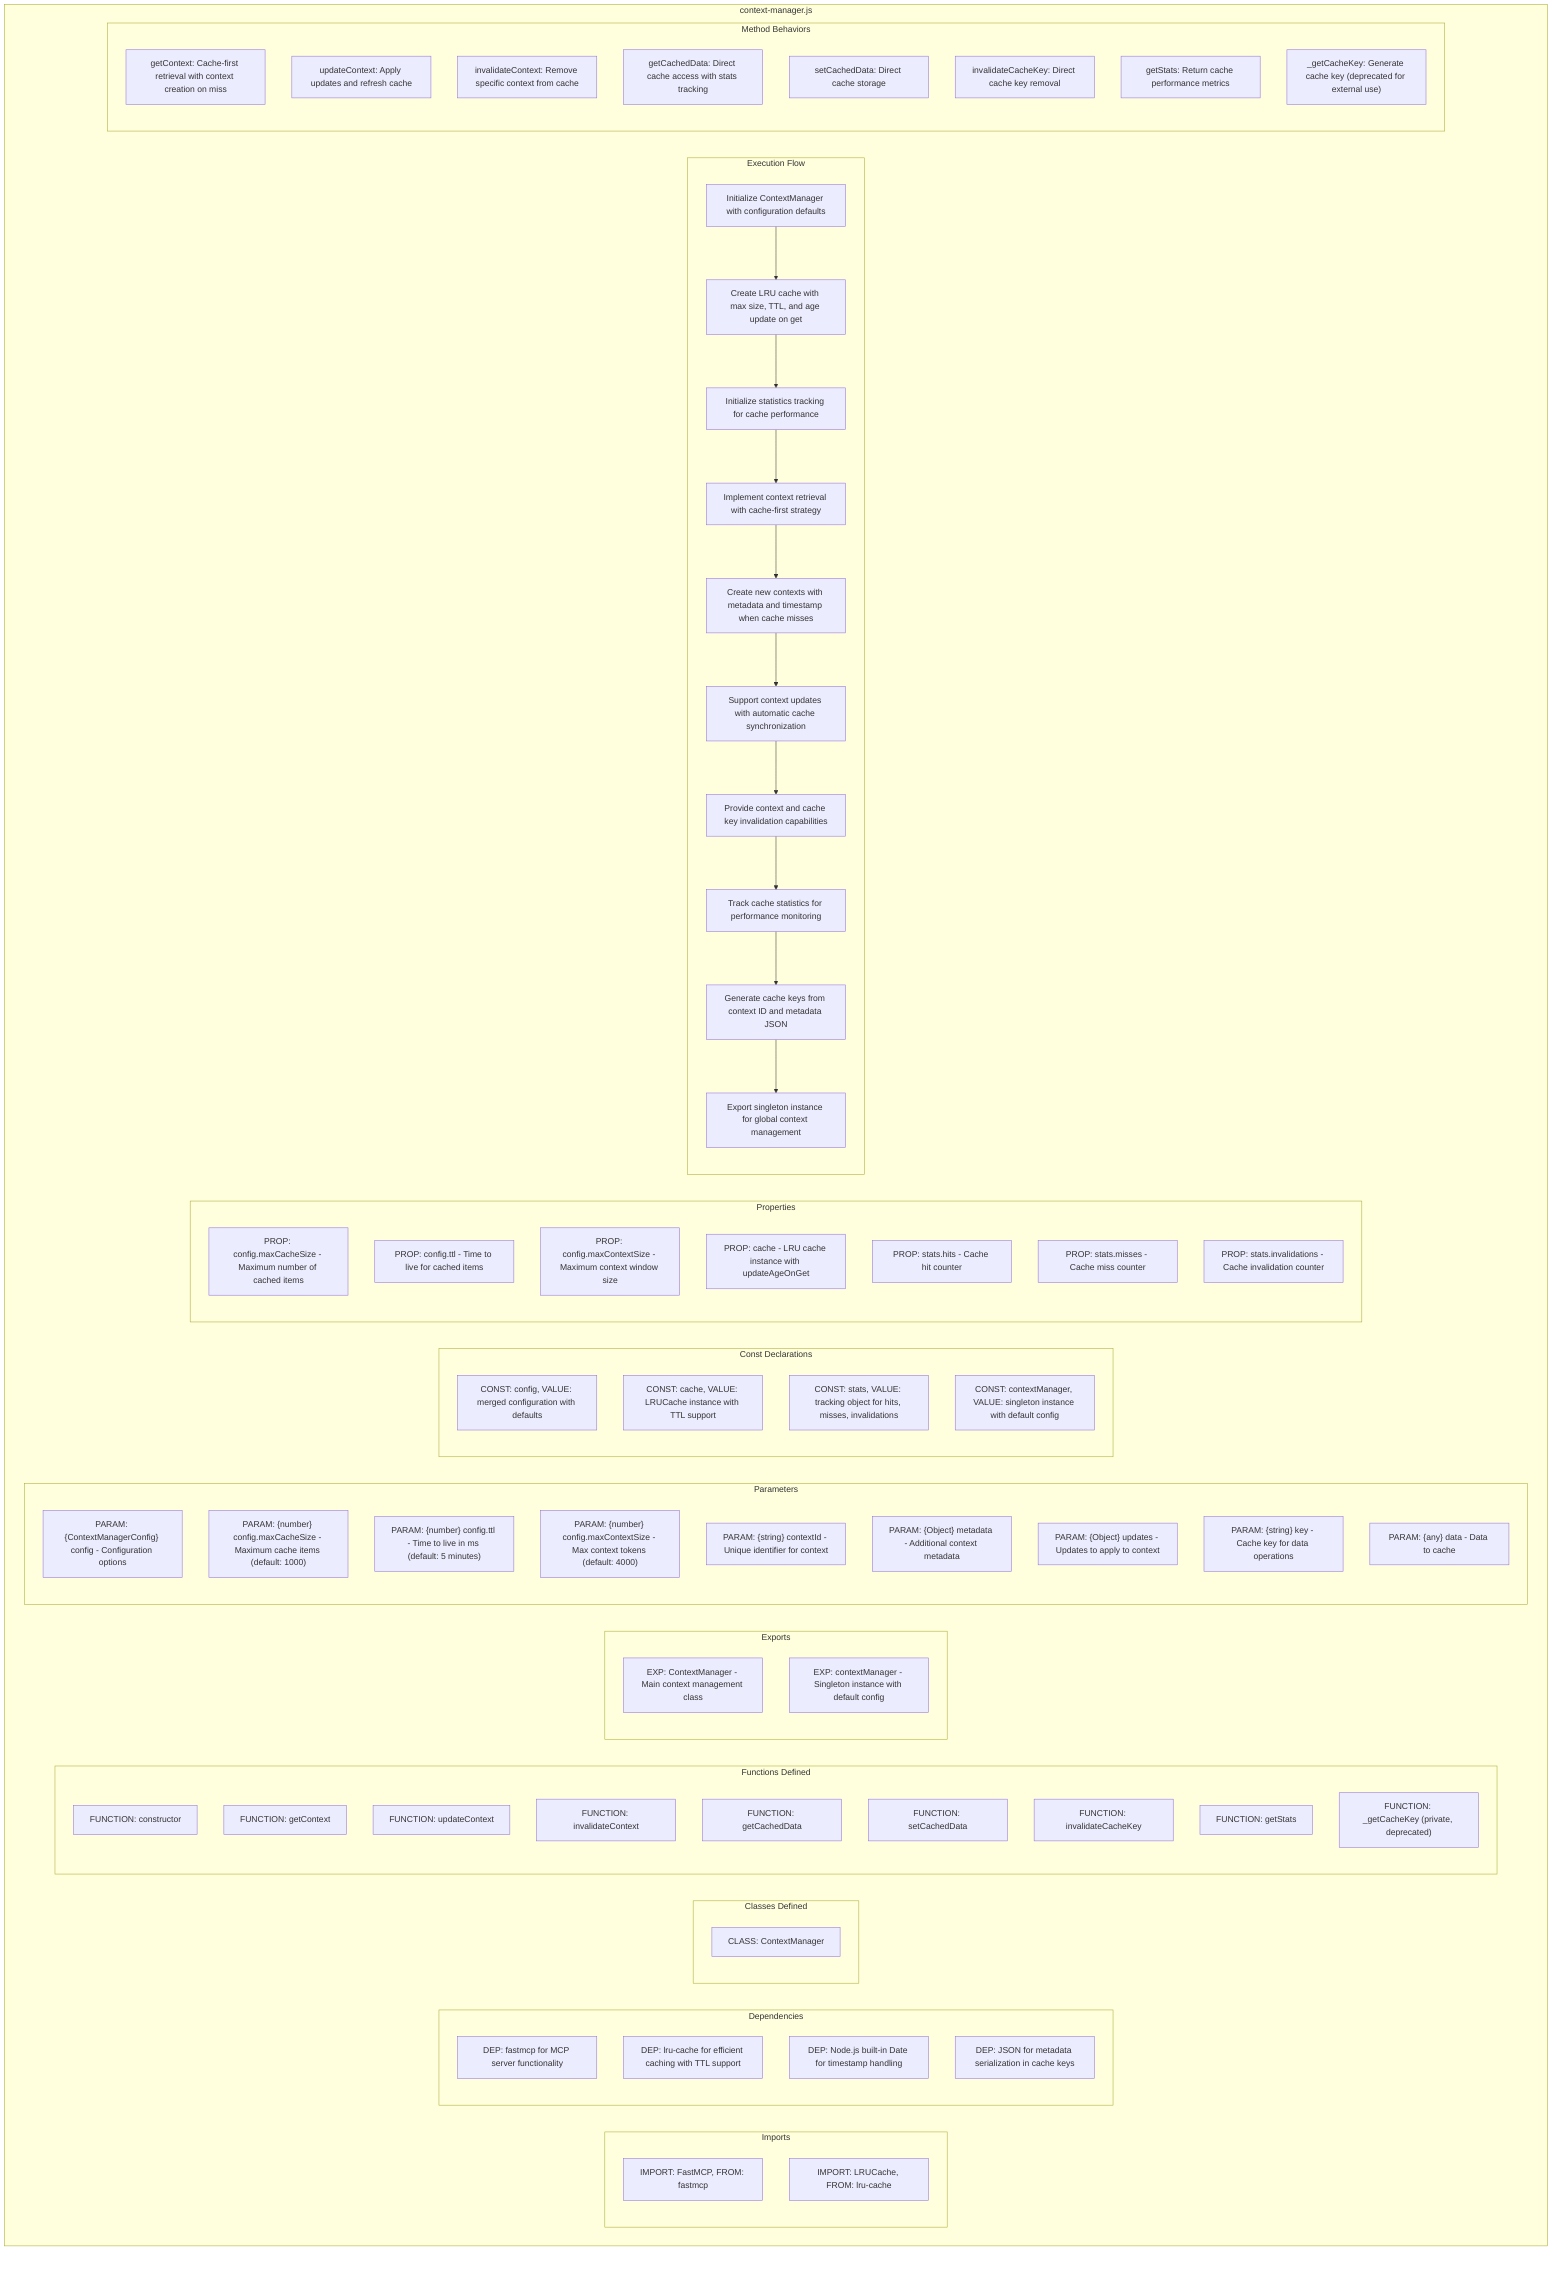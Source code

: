 flowchart TB
    subgraph Imports["Imports"]
        I1["IMPORT: FastMCP, FROM: fastmcp"]
        I2["IMPORT: LRUCache, FROM: lru-cache"]
    end
    
    subgraph Dependencies["Dependencies"]
        D1["DEP: fastmcp for MCP server functionality"]
        D2["DEP: lru-cache for efficient caching with TTL support"]
        D3["DEP: Node.js built-in Date for timestamp handling"]
        D4["DEP: JSON for metadata serialization in cache keys"]
    end
    
    subgraph Classes["Classes Defined"]
        CL1["CLASS: ContextManager"]
    end
    
    subgraph FunctionsDefined["Functions Defined"]
        FU1["FUNCTION: constructor"]
        FU2["FUNCTION: getContext"]
        FU3["FUNCTION: updateContext"]
        FU4["FUNCTION: invalidateContext"]
        FU5["FUNCTION: getCachedData"]
        FU6["FUNCTION: setCachedData"]
        FU7["FUNCTION: invalidateCacheKey"]
        FU8["FUNCTION: getStats"]
        FU9["FUNCTION: _getCacheKey (private, deprecated)"]
    end
    
    subgraph Exports["Exports"]
        E1["EXP: ContextManager - Main context management class"]
        E2["EXP: contextManager - Singleton instance with default config"]
    end
    
    subgraph Parameters["Parameters"]
        P1["PARAM: {ContextManagerConfig} config - Configuration options"]
        P2["PARAM: {number} config.maxCacheSize - Maximum cache items (default: 1000)"]
        P3["PARAM: {number} config.ttl - Time to live in ms (default: 5 minutes)"]
        P4["PARAM: {number} config.maxContextSize - Max context tokens (default: 4000)"]
        P5["PARAM: {string} contextId - Unique identifier for context"]
        P6["PARAM: {Object} metadata - Additional context metadata"]
        P7["PARAM: {Object} updates - Updates to apply to context"]
        P8["PARAM: {string} key - Cache key for data operations"]
        P9["PARAM: {any} data - Data to cache"]
    end
    
    subgraph Constants["Const Declarations"]
        C1["CONST: config, VALUE: merged configuration with defaults"]
        C2["CONST: cache, VALUE: LRUCache instance with TTL support"]
        C3["CONST: stats, VALUE: tracking object for hits, misses, invalidations"]
        C4["CONST: contextManager, VALUE: singleton instance with default config"]
    end
    
    subgraph Properties["Properties"]
        PR1["PROP: config.maxCacheSize - Maximum number of cached items"]
        PR2["PROP: config.ttl - Time to live for cached items"]
        PR3["PROP: config.maxContextSize - Maximum context window size"]
        PR4["PROP: cache - LRU cache instance with updateAgeOnGet"]
        PR5["PROP: stats.hits - Cache hit counter"]
        PR6["PROP: stats.misses - Cache miss counter"]
        PR7["PROP: stats.invalidations - Cache invalidation counter"]
    end
    
    subgraph ExecutionFlow["Execution Flow"]
        FL1["Initialize ContextManager with configuration defaults"]
        FL2["Create LRU cache with max size, TTL, and age update on get"]
        FL3["Initialize statistics tracking for cache performance"]
        FL4["Implement context retrieval with cache-first strategy"]
        FL5["Create new contexts with metadata and timestamp when cache misses"]
        FL6["Support context updates with automatic cache synchronization"]
        FL7["Provide context and cache key invalidation capabilities"]
        FL8["Track cache statistics for performance monitoring"]
        FL9["Generate cache keys from context ID and metadata JSON"]
        FL10["Export singleton instance for global context management"]
    end
    
    subgraph Methods["Method Behaviors"]
        M1["getContext: Cache-first retrieval with context creation on miss"]
        M2["updateContext: Apply updates and refresh cache"]
        M3["invalidateContext: Remove specific context from cache"]
        M4["getCachedData: Direct cache access with stats tracking"]
        M5["setCachedData: Direct cache storage"]
        M6["invalidateCacheKey: Direct cache key removal"]
        M7["getStats: Return cache performance metrics"]
        M8["_getCacheKey: Generate cache key (deprecated for external use)"]
    end
    
    subgraph contextManager["context-manager.js"]
        Imports
        Dependencies
        Classes
        FunctionsDefined
        Exports
        Parameters
        Constants
        Properties
        ExecutionFlow
        Methods
    end
    
    FL1 --> FL2
    FL2 --> FL3
    FL3 --> FL4
    FL4 --> FL5
    FL5 --> FL6
    FL6 --> FL7
    FL7 --> FL8
    FL8 --> FL9
    FL9 --> FL10